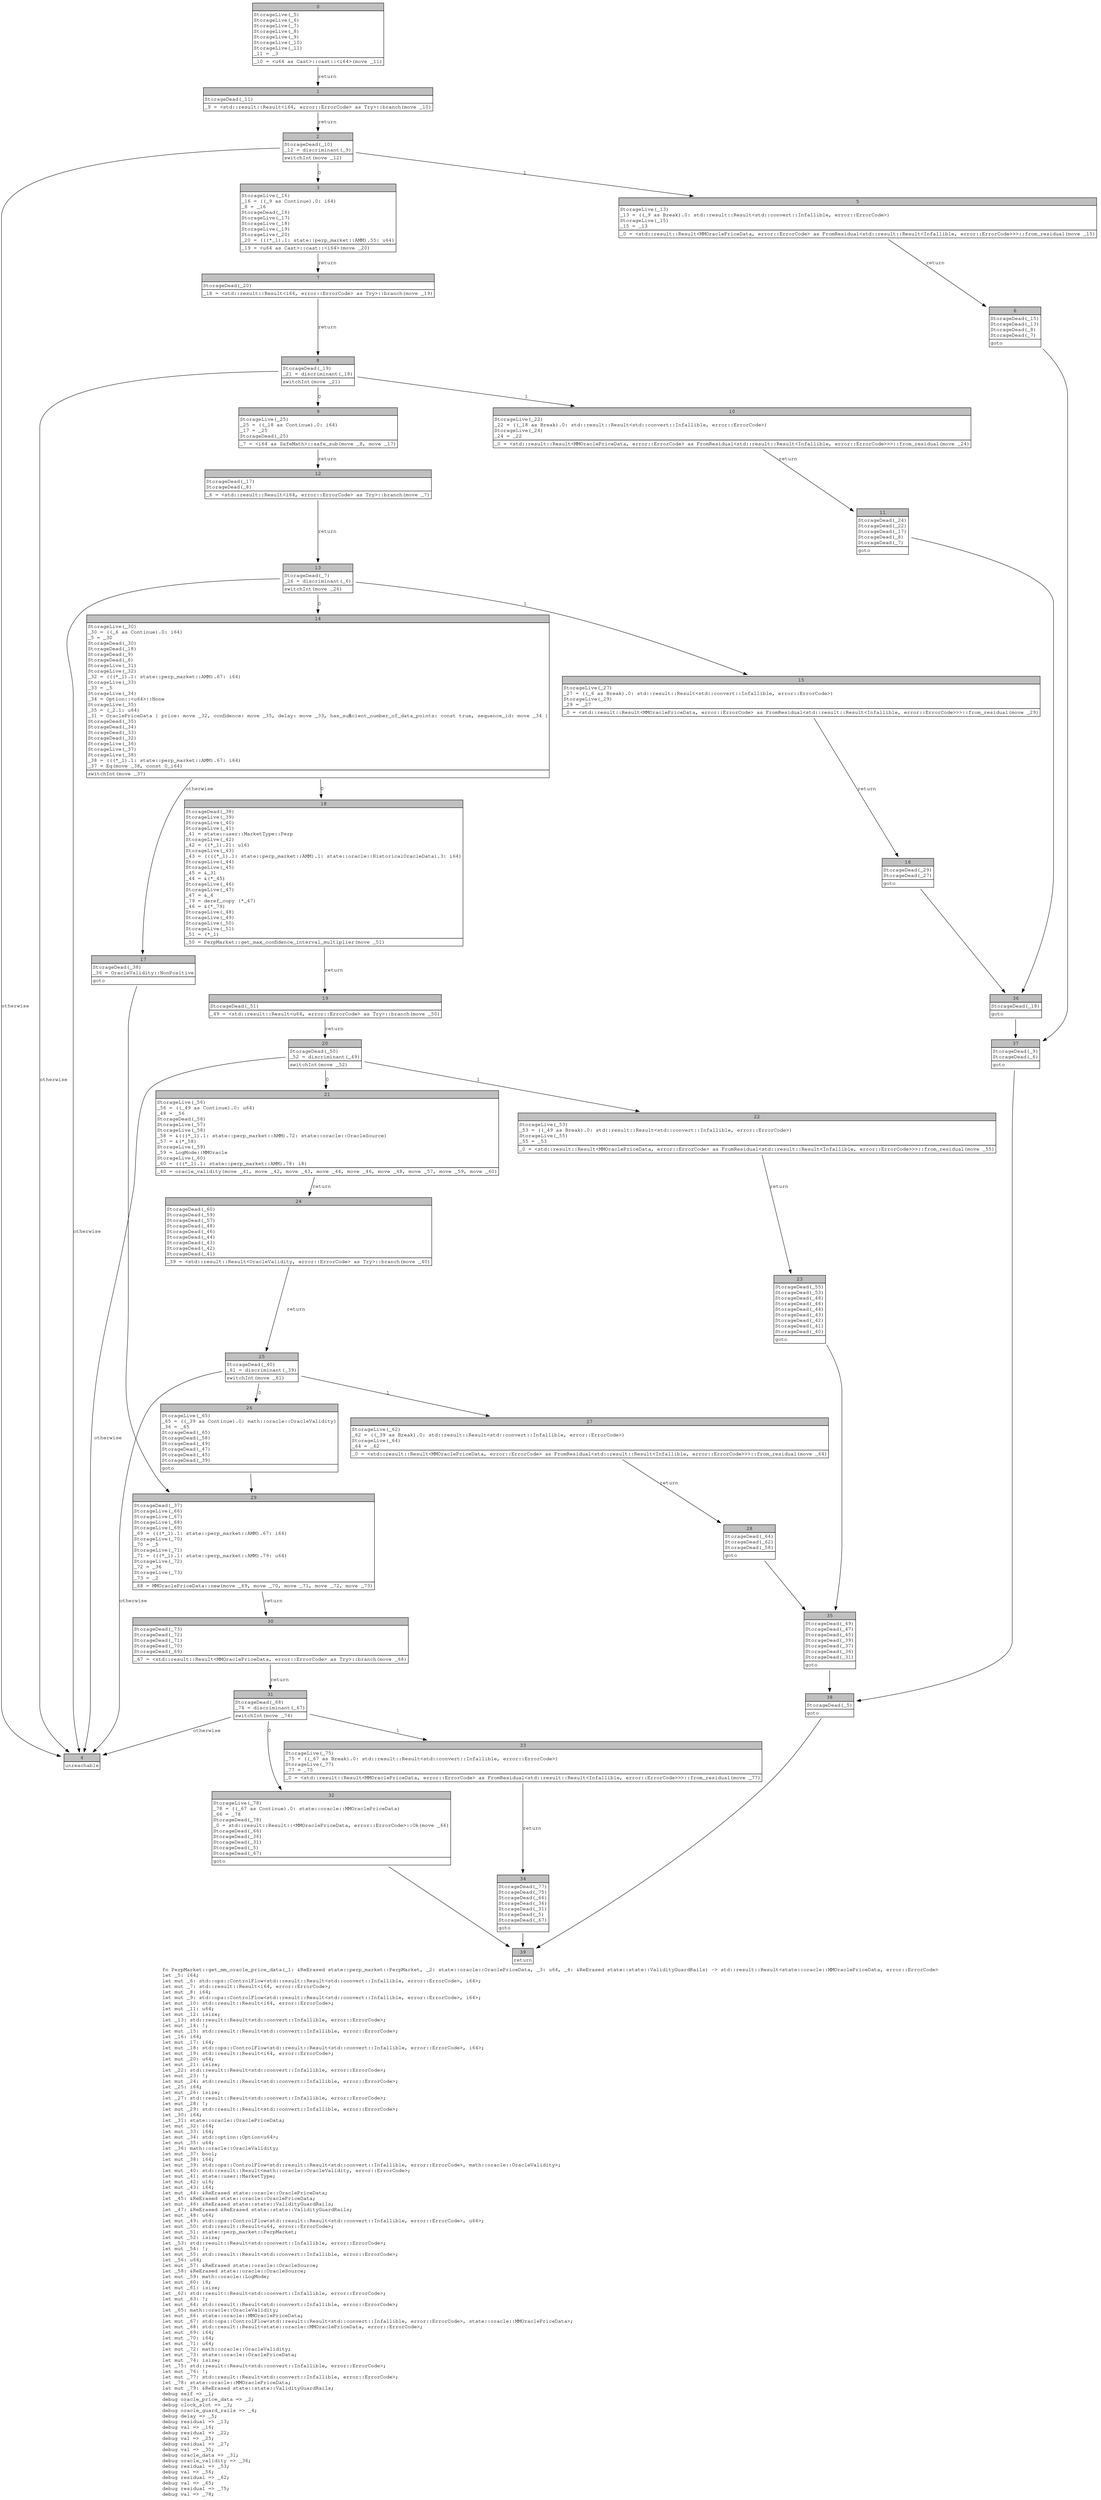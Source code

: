 digraph Mir_0_3814 {
    graph [fontname="Courier, monospace"];
    node [fontname="Courier, monospace"];
    edge [fontname="Courier, monospace"];
    label=<fn PerpMarket::get_mm_oracle_price_data(_1: &amp;ReErased state::perp_market::PerpMarket, _2: state::oracle::OraclePriceData, _3: u64, _4: &amp;ReErased state::state::ValidityGuardRails) -&gt; std::result::Result&lt;state::oracle::MMOraclePriceData, error::ErrorCode&gt;<br align="left"/>let _5: i64;<br align="left"/>let mut _6: std::ops::ControlFlow&lt;std::result::Result&lt;std::convert::Infallible, error::ErrorCode&gt;, i64&gt;;<br align="left"/>let mut _7: std::result::Result&lt;i64, error::ErrorCode&gt;;<br align="left"/>let mut _8: i64;<br align="left"/>let mut _9: std::ops::ControlFlow&lt;std::result::Result&lt;std::convert::Infallible, error::ErrorCode&gt;, i64&gt;;<br align="left"/>let mut _10: std::result::Result&lt;i64, error::ErrorCode&gt;;<br align="left"/>let mut _11: u64;<br align="left"/>let mut _12: isize;<br align="left"/>let _13: std::result::Result&lt;std::convert::Infallible, error::ErrorCode&gt;;<br align="left"/>let mut _14: !;<br align="left"/>let mut _15: std::result::Result&lt;std::convert::Infallible, error::ErrorCode&gt;;<br align="left"/>let _16: i64;<br align="left"/>let mut _17: i64;<br align="left"/>let mut _18: std::ops::ControlFlow&lt;std::result::Result&lt;std::convert::Infallible, error::ErrorCode&gt;, i64&gt;;<br align="left"/>let mut _19: std::result::Result&lt;i64, error::ErrorCode&gt;;<br align="left"/>let mut _20: u64;<br align="left"/>let mut _21: isize;<br align="left"/>let _22: std::result::Result&lt;std::convert::Infallible, error::ErrorCode&gt;;<br align="left"/>let mut _23: !;<br align="left"/>let mut _24: std::result::Result&lt;std::convert::Infallible, error::ErrorCode&gt;;<br align="left"/>let _25: i64;<br align="left"/>let mut _26: isize;<br align="left"/>let _27: std::result::Result&lt;std::convert::Infallible, error::ErrorCode&gt;;<br align="left"/>let mut _28: !;<br align="left"/>let mut _29: std::result::Result&lt;std::convert::Infallible, error::ErrorCode&gt;;<br align="left"/>let _30: i64;<br align="left"/>let _31: state::oracle::OraclePriceData;<br align="left"/>let mut _32: i64;<br align="left"/>let mut _33: i64;<br align="left"/>let mut _34: std::option::Option&lt;u64&gt;;<br align="left"/>let mut _35: u64;<br align="left"/>let _36: math::oracle::OracleValidity;<br align="left"/>let mut _37: bool;<br align="left"/>let mut _38: i64;<br align="left"/>let mut _39: std::ops::ControlFlow&lt;std::result::Result&lt;std::convert::Infallible, error::ErrorCode&gt;, math::oracle::OracleValidity&gt;;<br align="left"/>let mut _40: std::result::Result&lt;math::oracle::OracleValidity, error::ErrorCode&gt;;<br align="left"/>let mut _41: state::user::MarketType;<br align="left"/>let mut _42: u16;<br align="left"/>let mut _43: i64;<br align="left"/>let mut _44: &amp;ReErased state::oracle::OraclePriceData;<br align="left"/>let _45: &amp;ReErased state::oracle::OraclePriceData;<br align="left"/>let mut _46: &amp;ReErased state::state::ValidityGuardRails;<br align="left"/>let _47: &amp;ReErased &amp;ReErased state::state::ValidityGuardRails;<br align="left"/>let mut _48: u64;<br align="left"/>let mut _49: std::ops::ControlFlow&lt;std::result::Result&lt;std::convert::Infallible, error::ErrorCode&gt;, u64&gt;;<br align="left"/>let mut _50: std::result::Result&lt;u64, error::ErrorCode&gt;;<br align="left"/>let mut _51: state::perp_market::PerpMarket;<br align="left"/>let mut _52: isize;<br align="left"/>let _53: std::result::Result&lt;std::convert::Infallible, error::ErrorCode&gt;;<br align="left"/>let mut _54: !;<br align="left"/>let mut _55: std::result::Result&lt;std::convert::Infallible, error::ErrorCode&gt;;<br align="left"/>let _56: u64;<br align="left"/>let mut _57: &amp;ReErased state::oracle::OracleSource;<br align="left"/>let _58: &amp;ReErased state::oracle::OracleSource;<br align="left"/>let mut _59: math::oracle::LogMode;<br align="left"/>let mut _60: i8;<br align="left"/>let mut _61: isize;<br align="left"/>let _62: std::result::Result&lt;std::convert::Infallible, error::ErrorCode&gt;;<br align="left"/>let mut _63: !;<br align="left"/>let mut _64: std::result::Result&lt;std::convert::Infallible, error::ErrorCode&gt;;<br align="left"/>let _65: math::oracle::OracleValidity;<br align="left"/>let mut _66: state::oracle::MMOraclePriceData;<br align="left"/>let mut _67: std::ops::ControlFlow&lt;std::result::Result&lt;std::convert::Infallible, error::ErrorCode&gt;, state::oracle::MMOraclePriceData&gt;;<br align="left"/>let mut _68: std::result::Result&lt;state::oracle::MMOraclePriceData, error::ErrorCode&gt;;<br align="left"/>let mut _69: i64;<br align="left"/>let mut _70: i64;<br align="left"/>let mut _71: u64;<br align="left"/>let mut _72: math::oracle::OracleValidity;<br align="left"/>let mut _73: state::oracle::OraclePriceData;<br align="left"/>let mut _74: isize;<br align="left"/>let _75: std::result::Result&lt;std::convert::Infallible, error::ErrorCode&gt;;<br align="left"/>let mut _76: !;<br align="left"/>let mut _77: std::result::Result&lt;std::convert::Infallible, error::ErrorCode&gt;;<br align="left"/>let _78: state::oracle::MMOraclePriceData;<br align="left"/>let mut _79: &amp;ReErased state::state::ValidityGuardRails;<br align="left"/>debug self =&gt; _1;<br align="left"/>debug oracle_price_data =&gt; _2;<br align="left"/>debug clock_slot =&gt; _3;<br align="left"/>debug oracle_guard_rails =&gt; _4;<br align="left"/>debug delay =&gt; _5;<br align="left"/>debug residual =&gt; _13;<br align="left"/>debug val =&gt; _16;<br align="left"/>debug residual =&gt; _22;<br align="left"/>debug val =&gt; _25;<br align="left"/>debug residual =&gt; _27;<br align="left"/>debug val =&gt; _30;<br align="left"/>debug oracle_data =&gt; _31;<br align="left"/>debug oracle_validity =&gt; _36;<br align="left"/>debug residual =&gt; _53;<br align="left"/>debug val =&gt; _56;<br align="left"/>debug residual =&gt; _62;<br align="left"/>debug val =&gt; _65;<br align="left"/>debug residual =&gt; _75;<br align="left"/>debug val =&gt; _78;<br align="left"/>>;
    bb0__0_3814 [shape="none", label=<<table border="0" cellborder="1" cellspacing="0"><tr><td bgcolor="gray" align="center" colspan="1">0</td></tr><tr><td align="left" balign="left">StorageLive(_5)<br/>StorageLive(_6)<br/>StorageLive(_7)<br/>StorageLive(_8)<br/>StorageLive(_9)<br/>StorageLive(_10)<br/>StorageLive(_11)<br/>_11 = _3<br/></td></tr><tr><td align="left">_10 = &lt;u64 as Cast&gt;::cast::&lt;i64&gt;(move _11)</td></tr></table>>];
    bb1__0_3814 [shape="none", label=<<table border="0" cellborder="1" cellspacing="0"><tr><td bgcolor="gray" align="center" colspan="1">1</td></tr><tr><td align="left" balign="left">StorageDead(_11)<br/></td></tr><tr><td align="left">_9 = &lt;std::result::Result&lt;i64, error::ErrorCode&gt; as Try&gt;::branch(move _10)</td></tr></table>>];
    bb2__0_3814 [shape="none", label=<<table border="0" cellborder="1" cellspacing="0"><tr><td bgcolor="gray" align="center" colspan="1">2</td></tr><tr><td align="left" balign="left">StorageDead(_10)<br/>_12 = discriminant(_9)<br/></td></tr><tr><td align="left">switchInt(move _12)</td></tr></table>>];
    bb3__0_3814 [shape="none", label=<<table border="0" cellborder="1" cellspacing="0"><tr><td bgcolor="gray" align="center" colspan="1">3</td></tr><tr><td align="left" balign="left">StorageLive(_16)<br/>_16 = ((_9 as Continue).0: i64)<br/>_8 = _16<br/>StorageDead(_16)<br/>StorageLive(_17)<br/>StorageLive(_18)<br/>StorageLive(_19)<br/>StorageLive(_20)<br/>_20 = (((*_1).1: state::perp_market::AMM).55: u64)<br/></td></tr><tr><td align="left">_19 = &lt;u64 as Cast&gt;::cast::&lt;i64&gt;(move _20)</td></tr></table>>];
    bb4__0_3814 [shape="none", label=<<table border="0" cellborder="1" cellspacing="0"><tr><td bgcolor="gray" align="center" colspan="1">4</td></tr><tr><td align="left">unreachable</td></tr></table>>];
    bb5__0_3814 [shape="none", label=<<table border="0" cellborder="1" cellspacing="0"><tr><td bgcolor="gray" align="center" colspan="1">5</td></tr><tr><td align="left" balign="left">StorageLive(_13)<br/>_13 = ((_9 as Break).0: std::result::Result&lt;std::convert::Infallible, error::ErrorCode&gt;)<br/>StorageLive(_15)<br/>_15 = _13<br/></td></tr><tr><td align="left">_0 = &lt;std::result::Result&lt;MMOraclePriceData, error::ErrorCode&gt; as FromResidual&lt;std::result::Result&lt;Infallible, error::ErrorCode&gt;&gt;&gt;::from_residual(move _15)</td></tr></table>>];
    bb6__0_3814 [shape="none", label=<<table border="0" cellborder="1" cellspacing="0"><tr><td bgcolor="gray" align="center" colspan="1">6</td></tr><tr><td align="left" balign="left">StorageDead(_15)<br/>StorageDead(_13)<br/>StorageDead(_8)<br/>StorageDead(_7)<br/></td></tr><tr><td align="left">goto</td></tr></table>>];
    bb7__0_3814 [shape="none", label=<<table border="0" cellborder="1" cellspacing="0"><tr><td bgcolor="gray" align="center" colspan="1">7</td></tr><tr><td align="left" balign="left">StorageDead(_20)<br/></td></tr><tr><td align="left">_18 = &lt;std::result::Result&lt;i64, error::ErrorCode&gt; as Try&gt;::branch(move _19)</td></tr></table>>];
    bb8__0_3814 [shape="none", label=<<table border="0" cellborder="1" cellspacing="0"><tr><td bgcolor="gray" align="center" colspan="1">8</td></tr><tr><td align="left" balign="left">StorageDead(_19)<br/>_21 = discriminant(_18)<br/></td></tr><tr><td align="left">switchInt(move _21)</td></tr></table>>];
    bb9__0_3814 [shape="none", label=<<table border="0" cellborder="1" cellspacing="0"><tr><td bgcolor="gray" align="center" colspan="1">9</td></tr><tr><td align="left" balign="left">StorageLive(_25)<br/>_25 = ((_18 as Continue).0: i64)<br/>_17 = _25<br/>StorageDead(_25)<br/></td></tr><tr><td align="left">_7 = &lt;i64 as SafeMath&gt;::safe_sub(move _8, move _17)</td></tr></table>>];
    bb10__0_3814 [shape="none", label=<<table border="0" cellborder="1" cellspacing="0"><tr><td bgcolor="gray" align="center" colspan="1">10</td></tr><tr><td align="left" balign="left">StorageLive(_22)<br/>_22 = ((_18 as Break).0: std::result::Result&lt;std::convert::Infallible, error::ErrorCode&gt;)<br/>StorageLive(_24)<br/>_24 = _22<br/></td></tr><tr><td align="left">_0 = &lt;std::result::Result&lt;MMOraclePriceData, error::ErrorCode&gt; as FromResidual&lt;std::result::Result&lt;Infallible, error::ErrorCode&gt;&gt;&gt;::from_residual(move _24)</td></tr></table>>];
    bb11__0_3814 [shape="none", label=<<table border="0" cellborder="1" cellspacing="0"><tr><td bgcolor="gray" align="center" colspan="1">11</td></tr><tr><td align="left" balign="left">StorageDead(_24)<br/>StorageDead(_22)<br/>StorageDead(_17)<br/>StorageDead(_8)<br/>StorageDead(_7)<br/></td></tr><tr><td align="left">goto</td></tr></table>>];
    bb12__0_3814 [shape="none", label=<<table border="0" cellborder="1" cellspacing="0"><tr><td bgcolor="gray" align="center" colspan="1">12</td></tr><tr><td align="left" balign="left">StorageDead(_17)<br/>StorageDead(_8)<br/></td></tr><tr><td align="left">_6 = &lt;std::result::Result&lt;i64, error::ErrorCode&gt; as Try&gt;::branch(move _7)</td></tr></table>>];
    bb13__0_3814 [shape="none", label=<<table border="0" cellborder="1" cellspacing="0"><tr><td bgcolor="gray" align="center" colspan="1">13</td></tr><tr><td align="left" balign="left">StorageDead(_7)<br/>_26 = discriminant(_6)<br/></td></tr><tr><td align="left">switchInt(move _26)</td></tr></table>>];
    bb14__0_3814 [shape="none", label=<<table border="0" cellborder="1" cellspacing="0"><tr><td bgcolor="gray" align="center" colspan="1">14</td></tr><tr><td align="left" balign="left">StorageLive(_30)<br/>_30 = ((_6 as Continue).0: i64)<br/>_5 = _30<br/>StorageDead(_30)<br/>StorageDead(_18)<br/>StorageDead(_9)<br/>StorageDead(_6)<br/>StorageLive(_31)<br/>StorageLive(_32)<br/>_32 = (((*_1).1: state::perp_market::AMM).67: i64)<br/>StorageLive(_33)<br/>_33 = _5<br/>StorageLive(_34)<br/>_34 = Option::&lt;u64&gt;::None<br/>StorageLive(_35)<br/>_35 = (_2.1: u64)<br/>_31 = OraclePriceData { price: move _32, confidence: move _35, delay: move _33, has_sufficient_number_of_data_points: const true, sequence_id: move _34 }<br/>StorageDead(_35)<br/>StorageDead(_34)<br/>StorageDead(_33)<br/>StorageDead(_32)<br/>StorageLive(_36)<br/>StorageLive(_37)<br/>StorageLive(_38)<br/>_38 = (((*_1).1: state::perp_market::AMM).67: i64)<br/>_37 = Eq(move _38, const 0_i64)<br/></td></tr><tr><td align="left">switchInt(move _37)</td></tr></table>>];
    bb15__0_3814 [shape="none", label=<<table border="0" cellborder="1" cellspacing="0"><tr><td bgcolor="gray" align="center" colspan="1">15</td></tr><tr><td align="left" balign="left">StorageLive(_27)<br/>_27 = ((_6 as Break).0: std::result::Result&lt;std::convert::Infallible, error::ErrorCode&gt;)<br/>StorageLive(_29)<br/>_29 = _27<br/></td></tr><tr><td align="left">_0 = &lt;std::result::Result&lt;MMOraclePriceData, error::ErrorCode&gt; as FromResidual&lt;std::result::Result&lt;Infallible, error::ErrorCode&gt;&gt;&gt;::from_residual(move _29)</td></tr></table>>];
    bb16__0_3814 [shape="none", label=<<table border="0" cellborder="1" cellspacing="0"><tr><td bgcolor="gray" align="center" colspan="1">16</td></tr><tr><td align="left" balign="left">StorageDead(_29)<br/>StorageDead(_27)<br/></td></tr><tr><td align="left">goto</td></tr></table>>];
    bb17__0_3814 [shape="none", label=<<table border="0" cellborder="1" cellspacing="0"><tr><td bgcolor="gray" align="center" colspan="1">17</td></tr><tr><td align="left" balign="left">StorageDead(_38)<br/>_36 = OracleValidity::NonPositive<br/></td></tr><tr><td align="left">goto</td></tr></table>>];
    bb18__0_3814 [shape="none", label=<<table border="0" cellborder="1" cellspacing="0"><tr><td bgcolor="gray" align="center" colspan="1">18</td></tr><tr><td align="left" balign="left">StorageDead(_38)<br/>StorageLive(_39)<br/>StorageLive(_40)<br/>StorageLive(_41)<br/>_41 = state::user::MarketType::Perp<br/>StorageLive(_42)<br/>_42 = ((*_1).21: u16)<br/>StorageLive(_43)<br/>_43 = ((((*_1).1: state::perp_market::AMM).1: state::oracle::HistoricalOracleData).3: i64)<br/>StorageLive(_44)<br/>StorageLive(_45)<br/>_45 = &amp;_31<br/>_44 = &amp;(*_45)<br/>StorageLive(_46)<br/>StorageLive(_47)<br/>_47 = &amp;_4<br/>_79 = deref_copy (*_47)<br/>_46 = &amp;(*_79)<br/>StorageLive(_48)<br/>StorageLive(_49)<br/>StorageLive(_50)<br/>StorageLive(_51)<br/>_51 = (*_1)<br/></td></tr><tr><td align="left">_50 = PerpMarket::get_max_confidence_interval_multiplier(move _51)</td></tr></table>>];
    bb19__0_3814 [shape="none", label=<<table border="0" cellborder="1" cellspacing="0"><tr><td bgcolor="gray" align="center" colspan="1">19</td></tr><tr><td align="left" balign="left">StorageDead(_51)<br/></td></tr><tr><td align="left">_49 = &lt;std::result::Result&lt;u64, error::ErrorCode&gt; as Try&gt;::branch(move _50)</td></tr></table>>];
    bb20__0_3814 [shape="none", label=<<table border="0" cellborder="1" cellspacing="0"><tr><td bgcolor="gray" align="center" colspan="1">20</td></tr><tr><td align="left" balign="left">StorageDead(_50)<br/>_52 = discriminant(_49)<br/></td></tr><tr><td align="left">switchInt(move _52)</td></tr></table>>];
    bb21__0_3814 [shape="none", label=<<table border="0" cellborder="1" cellspacing="0"><tr><td bgcolor="gray" align="center" colspan="1">21</td></tr><tr><td align="left" balign="left">StorageLive(_56)<br/>_56 = ((_49 as Continue).0: u64)<br/>_48 = _56<br/>StorageDead(_56)<br/>StorageLive(_57)<br/>StorageLive(_58)<br/>_58 = &amp;(((*_1).1: state::perp_market::AMM).72: state::oracle::OracleSource)<br/>_57 = &amp;(*_58)<br/>StorageLive(_59)<br/>_59 = LogMode::MMOracle<br/>StorageLive(_60)<br/>_60 = (((*_1).1: state::perp_market::AMM).78: i8)<br/></td></tr><tr><td align="left">_40 = oracle_validity(move _41, move _42, move _43, move _44, move _46, move _48, move _57, move _59, move _60)</td></tr></table>>];
    bb22__0_3814 [shape="none", label=<<table border="0" cellborder="1" cellspacing="0"><tr><td bgcolor="gray" align="center" colspan="1">22</td></tr><tr><td align="left" balign="left">StorageLive(_53)<br/>_53 = ((_49 as Break).0: std::result::Result&lt;std::convert::Infallible, error::ErrorCode&gt;)<br/>StorageLive(_55)<br/>_55 = _53<br/></td></tr><tr><td align="left">_0 = &lt;std::result::Result&lt;MMOraclePriceData, error::ErrorCode&gt; as FromResidual&lt;std::result::Result&lt;Infallible, error::ErrorCode&gt;&gt;&gt;::from_residual(move _55)</td></tr></table>>];
    bb23__0_3814 [shape="none", label=<<table border="0" cellborder="1" cellspacing="0"><tr><td bgcolor="gray" align="center" colspan="1">23</td></tr><tr><td align="left" balign="left">StorageDead(_55)<br/>StorageDead(_53)<br/>StorageDead(_48)<br/>StorageDead(_46)<br/>StorageDead(_44)<br/>StorageDead(_43)<br/>StorageDead(_42)<br/>StorageDead(_41)<br/>StorageDead(_40)<br/></td></tr><tr><td align="left">goto</td></tr></table>>];
    bb24__0_3814 [shape="none", label=<<table border="0" cellborder="1" cellspacing="0"><tr><td bgcolor="gray" align="center" colspan="1">24</td></tr><tr><td align="left" balign="left">StorageDead(_60)<br/>StorageDead(_59)<br/>StorageDead(_57)<br/>StorageDead(_48)<br/>StorageDead(_46)<br/>StorageDead(_44)<br/>StorageDead(_43)<br/>StorageDead(_42)<br/>StorageDead(_41)<br/></td></tr><tr><td align="left">_39 = &lt;std::result::Result&lt;OracleValidity, error::ErrorCode&gt; as Try&gt;::branch(move _40)</td></tr></table>>];
    bb25__0_3814 [shape="none", label=<<table border="0" cellborder="1" cellspacing="0"><tr><td bgcolor="gray" align="center" colspan="1">25</td></tr><tr><td align="left" balign="left">StorageDead(_40)<br/>_61 = discriminant(_39)<br/></td></tr><tr><td align="left">switchInt(move _61)</td></tr></table>>];
    bb26__0_3814 [shape="none", label=<<table border="0" cellborder="1" cellspacing="0"><tr><td bgcolor="gray" align="center" colspan="1">26</td></tr><tr><td align="left" balign="left">StorageLive(_65)<br/>_65 = ((_39 as Continue).0: math::oracle::OracleValidity)<br/>_36 = _65<br/>StorageDead(_65)<br/>StorageDead(_58)<br/>StorageDead(_49)<br/>StorageDead(_47)<br/>StorageDead(_45)<br/>StorageDead(_39)<br/></td></tr><tr><td align="left">goto</td></tr></table>>];
    bb27__0_3814 [shape="none", label=<<table border="0" cellborder="1" cellspacing="0"><tr><td bgcolor="gray" align="center" colspan="1">27</td></tr><tr><td align="left" balign="left">StorageLive(_62)<br/>_62 = ((_39 as Break).0: std::result::Result&lt;std::convert::Infallible, error::ErrorCode&gt;)<br/>StorageLive(_64)<br/>_64 = _62<br/></td></tr><tr><td align="left">_0 = &lt;std::result::Result&lt;MMOraclePriceData, error::ErrorCode&gt; as FromResidual&lt;std::result::Result&lt;Infallible, error::ErrorCode&gt;&gt;&gt;::from_residual(move _64)</td></tr></table>>];
    bb28__0_3814 [shape="none", label=<<table border="0" cellborder="1" cellspacing="0"><tr><td bgcolor="gray" align="center" colspan="1">28</td></tr><tr><td align="left" balign="left">StorageDead(_64)<br/>StorageDead(_62)<br/>StorageDead(_58)<br/></td></tr><tr><td align="left">goto</td></tr></table>>];
    bb29__0_3814 [shape="none", label=<<table border="0" cellborder="1" cellspacing="0"><tr><td bgcolor="gray" align="center" colspan="1">29</td></tr><tr><td align="left" balign="left">StorageDead(_37)<br/>StorageLive(_66)<br/>StorageLive(_67)<br/>StorageLive(_68)<br/>StorageLive(_69)<br/>_69 = (((*_1).1: state::perp_market::AMM).67: i64)<br/>StorageLive(_70)<br/>_70 = _5<br/>StorageLive(_71)<br/>_71 = (((*_1).1: state::perp_market::AMM).79: u64)<br/>StorageLive(_72)<br/>_72 = _36<br/>StorageLive(_73)<br/>_73 = _2<br/></td></tr><tr><td align="left">_68 = MMOraclePriceData::new(move _69, move _70, move _71, move _72, move _73)</td></tr></table>>];
    bb30__0_3814 [shape="none", label=<<table border="0" cellborder="1" cellspacing="0"><tr><td bgcolor="gray" align="center" colspan="1">30</td></tr><tr><td align="left" balign="left">StorageDead(_73)<br/>StorageDead(_72)<br/>StorageDead(_71)<br/>StorageDead(_70)<br/>StorageDead(_69)<br/></td></tr><tr><td align="left">_67 = &lt;std::result::Result&lt;MMOraclePriceData, error::ErrorCode&gt; as Try&gt;::branch(move _68)</td></tr></table>>];
    bb31__0_3814 [shape="none", label=<<table border="0" cellborder="1" cellspacing="0"><tr><td bgcolor="gray" align="center" colspan="1">31</td></tr><tr><td align="left" balign="left">StorageDead(_68)<br/>_74 = discriminant(_67)<br/></td></tr><tr><td align="left">switchInt(move _74)</td></tr></table>>];
    bb32__0_3814 [shape="none", label=<<table border="0" cellborder="1" cellspacing="0"><tr><td bgcolor="gray" align="center" colspan="1">32</td></tr><tr><td align="left" balign="left">StorageLive(_78)<br/>_78 = ((_67 as Continue).0: state::oracle::MMOraclePriceData)<br/>_66 = _78<br/>StorageDead(_78)<br/>_0 = std::result::Result::&lt;MMOraclePriceData, error::ErrorCode&gt;::Ok(move _66)<br/>StorageDead(_66)<br/>StorageDead(_36)<br/>StorageDead(_31)<br/>StorageDead(_5)<br/>StorageDead(_67)<br/></td></tr><tr><td align="left">goto</td></tr></table>>];
    bb33__0_3814 [shape="none", label=<<table border="0" cellborder="1" cellspacing="0"><tr><td bgcolor="gray" align="center" colspan="1">33</td></tr><tr><td align="left" balign="left">StorageLive(_75)<br/>_75 = ((_67 as Break).0: std::result::Result&lt;std::convert::Infallible, error::ErrorCode&gt;)<br/>StorageLive(_77)<br/>_77 = _75<br/></td></tr><tr><td align="left">_0 = &lt;std::result::Result&lt;MMOraclePriceData, error::ErrorCode&gt; as FromResidual&lt;std::result::Result&lt;Infallible, error::ErrorCode&gt;&gt;&gt;::from_residual(move _77)</td></tr></table>>];
    bb34__0_3814 [shape="none", label=<<table border="0" cellborder="1" cellspacing="0"><tr><td bgcolor="gray" align="center" colspan="1">34</td></tr><tr><td align="left" balign="left">StorageDead(_77)<br/>StorageDead(_75)<br/>StorageDead(_66)<br/>StorageDead(_36)<br/>StorageDead(_31)<br/>StorageDead(_5)<br/>StorageDead(_67)<br/></td></tr><tr><td align="left">goto</td></tr></table>>];
    bb35__0_3814 [shape="none", label=<<table border="0" cellborder="1" cellspacing="0"><tr><td bgcolor="gray" align="center" colspan="1">35</td></tr><tr><td align="left" balign="left">StorageDead(_49)<br/>StorageDead(_47)<br/>StorageDead(_45)<br/>StorageDead(_39)<br/>StorageDead(_37)<br/>StorageDead(_36)<br/>StorageDead(_31)<br/></td></tr><tr><td align="left">goto</td></tr></table>>];
    bb36__0_3814 [shape="none", label=<<table border="0" cellborder="1" cellspacing="0"><tr><td bgcolor="gray" align="center" colspan="1">36</td></tr><tr><td align="left" balign="left">StorageDead(_18)<br/></td></tr><tr><td align="left">goto</td></tr></table>>];
    bb37__0_3814 [shape="none", label=<<table border="0" cellborder="1" cellspacing="0"><tr><td bgcolor="gray" align="center" colspan="1">37</td></tr><tr><td align="left" balign="left">StorageDead(_9)<br/>StorageDead(_6)<br/></td></tr><tr><td align="left">goto</td></tr></table>>];
    bb38__0_3814 [shape="none", label=<<table border="0" cellborder="1" cellspacing="0"><tr><td bgcolor="gray" align="center" colspan="1">38</td></tr><tr><td align="left" balign="left">StorageDead(_5)<br/></td></tr><tr><td align="left">goto</td></tr></table>>];
    bb39__0_3814 [shape="none", label=<<table border="0" cellborder="1" cellspacing="0"><tr><td bgcolor="gray" align="center" colspan="1">39</td></tr><tr><td align="left">return</td></tr></table>>];
    bb0__0_3814 -> bb1__0_3814 [label="return"];
    bb1__0_3814 -> bb2__0_3814 [label="return"];
    bb2__0_3814 -> bb3__0_3814 [label="0"];
    bb2__0_3814 -> bb5__0_3814 [label="1"];
    bb2__0_3814 -> bb4__0_3814 [label="otherwise"];
    bb3__0_3814 -> bb7__0_3814 [label="return"];
    bb5__0_3814 -> bb6__0_3814 [label="return"];
    bb6__0_3814 -> bb37__0_3814 [label=""];
    bb7__0_3814 -> bb8__0_3814 [label="return"];
    bb8__0_3814 -> bb9__0_3814 [label="0"];
    bb8__0_3814 -> bb10__0_3814 [label="1"];
    bb8__0_3814 -> bb4__0_3814 [label="otherwise"];
    bb9__0_3814 -> bb12__0_3814 [label="return"];
    bb10__0_3814 -> bb11__0_3814 [label="return"];
    bb11__0_3814 -> bb36__0_3814 [label=""];
    bb12__0_3814 -> bb13__0_3814 [label="return"];
    bb13__0_3814 -> bb14__0_3814 [label="0"];
    bb13__0_3814 -> bb15__0_3814 [label="1"];
    bb13__0_3814 -> bb4__0_3814 [label="otherwise"];
    bb14__0_3814 -> bb18__0_3814 [label="0"];
    bb14__0_3814 -> bb17__0_3814 [label="otherwise"];
    bb15__0_3814 -> bb16__0_3814 [label="return"];
    bb16__0_3814 -> bb36__0_3814 [label=""];
    bb17__0_3814 -> bb29__0_3814 [label=""];
    bb18__0_3814 -> bb19__0_3814 [label="return"];
    bb19__0_3814 -> bb20__0_3814 [label="return"];
    bb20__0_3814 -> bb21__0_3814 [label="0"];
    bb20__0_3814 -> bb22__0_3814 [label="1"];
    bb20__0_3814 -> bb4__0_3814 [label="otherwise"];
    bb21__0_3814 -> bb24__0_3814 [label="return"];
    bb22__0_3814 -> bb23__0_3814 [label="return"];
    bb23__0_3814 -> bb35__0_3814 [label=""];
    bb24__0_3814 -> bb25__0_3814 [label="return"];
    bb25__0_3814 -> bb26__0_3814 [label="0"];
    bb25__0_3814 -> bb27__0_3814 [label="1"];
    bb25__0_3814 -> bb4__0_3814 [label="otherwise"];
    bb26__0_3814 -> bb29__0_3814 [label=""];
    bb27__0_3814 -> bb28__0_3814 [label="return"];
    bb28__0_3814 -> bb35__0_3814 [label=""];
    bb29__0_3814 -> bb30__0_3814 [label="return"];
    bb30__0_3814 -> bb31__0_3814 [label="return"];
    bb31__0_3814 -> bb32__0_3814 [label="0"];
    bb31__0_3814 -> bb33__0_3814 [label="1"];
    bb31__0_3814 -> bb4__0_3814 [label="otherwise"];
    bb32__0_3814 -> bb39__0_3814 [label=""];
    bb33__0_3814 -> bb34__0_3814 [label="return"];
    bb34__0_3814 -> bb39__0_3814 [label=""];
    bb35__0_3814 -> bb38__0_3814 [label=""];
    bb36__0_3814 -> bb37__0_3814 [label=""];
    bb37__0_3814 -> bb38__0_3814 [label=""];
    bb38__0_3814 -> bb39__0_3814 [label=""];
}
